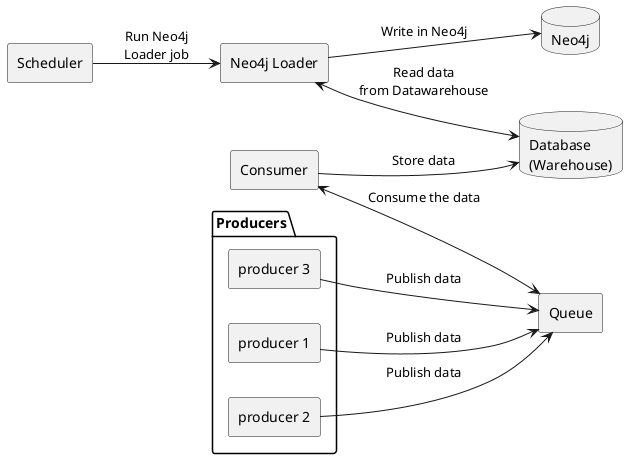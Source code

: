 @startuml

left to right direction
package "Producers" as producers {
    rectangle "producer 1" as prod_1
    rectangle "producer 2" as prod_2
    rectangle "producer 3" as prod_3
}

 
rectangle "Queue" as queue

rectangle "Consumer" as consumer 

database "Database\n(Warehouse)" as db
database "Neo4j" as neo4j

rectangle "Neo4j Loader" as neo4j_loader

rectangle "Scheduler" as scheduler

prod_1 --> queue : Publish data
prod_2 --> queue : Publish data
prod_3 --> queue : Publish data

consumer <--> queue : Consume the data
consumer --> db : Store data

neo4j_loader <--> db : Read data\nfrom Datawarehouse
neo4j_loader --> neo4j : Write in Neo4j
scheduler --> neo4j_loader : Run Neo4j\nLoader job
@endumls